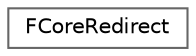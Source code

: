 digraph "Graphical Class Hierarchy"
{
 // INTERACTIVE_SVG=YES
 // LATEX_PDF_SIZE
  bgcolor="transparent";
  edge [fontname=Helvetica,fontsize=10,labelfontname=Helvetica,labelfontsize=10];
  node [fontname=Helvetica,fontsize=10,shape=box,height=0.2,width=0.4];
  rankdir="LR";
  Node0 [id="Node000000",label="FCoreRedirect",height=0.2,width=0.4,color="grey40", fillcolor="white", style="filled",URL="$de/dcb/structFCoreRedirect.html",tooltip="A single redirection from an old name to a new name, parsed out of an ini file."];
}
